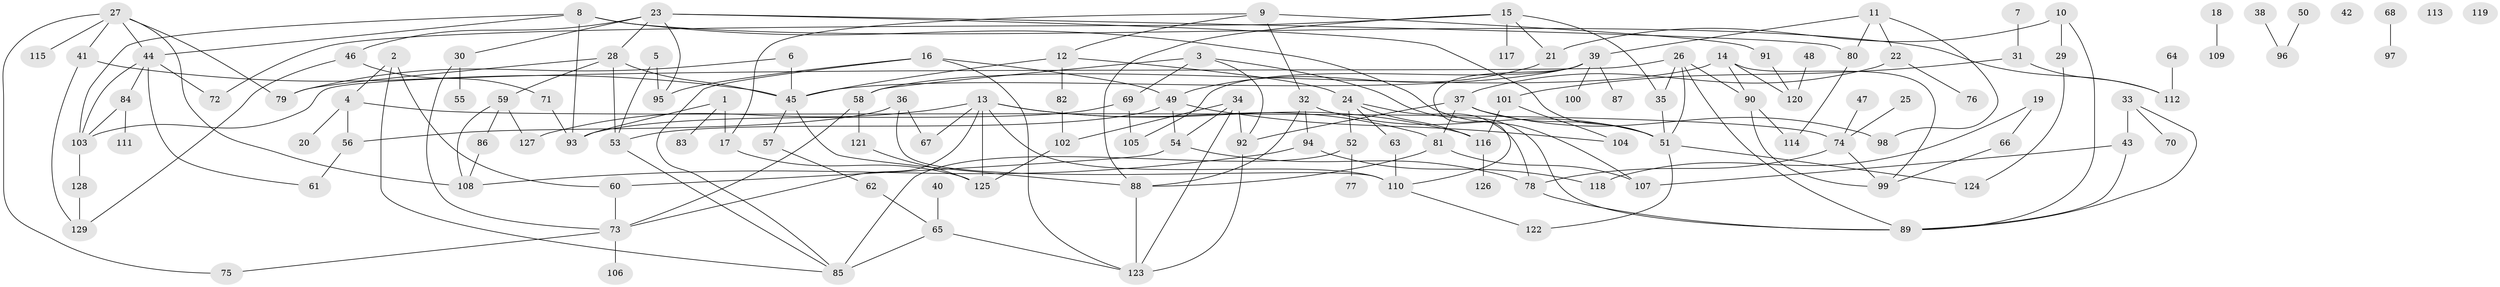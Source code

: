 // Generated by graph-tools (version 1.1) at 2025/12/03/09/25 04:12:56]
// undirected, 129 vertices, 190 edges
graph export_dot {
graph [start="1"]
  node [color=gray90,style=filled];
  1;
  2;
  3;
  4;
  5;
  6;
  7;
  8;
  9;
  10;
  11;
  12;
  13;
  14;
  15;
  16;
  17;
  18;
  19;
  20;
  21;
  22;
  23;
  24;
  25;
  26;
  27;
  28;
  29;
  30;
  31;
  32;
  33;
  34;
  35;
  36;
  37;
  38;
  39;
  40;
  41;
  42;
  43;
  44;
  45;
  46;
  47;
  48;
  49;
  50;
  51;
  52;
  53;
  54;
  55;
  56;
  57;
  58;
  59;
  60;
  61;
  62;
  63;
  64;
  65;
  66;
  67;
  68;
  69;
  70;
  71;
  72;
  73;
  74;
  75;
  76;
  77;
  78;
  79;
  80;
  81;
  82;
  83;
  84;
  85;
  86;
  87;
  88;
  89;
  90;
  91;
  92;
  93;
  94;
  95;
  96;
  97;
  98;
  99;
  100;
  101;
  102;
  103;
  104;
  105;
  106;
  107;
  108;
  109;
  110;
  111;
  112;
  113;
  114;
  115;
  116;
  117;
  118;
  119;
  120;
  121;
  122;
  123;
  124;
  125;
  126;
  127;
  128;
  129;
  1 -- 17;
  1 -- 83;
  1 -- 93;
  2 -- 4;
  2 -- 60;
  2 -- 85;
  3 -- 58;
  3 -- 69;
  3 -- 89;
  3 -- 92;
  4 -- 20;
  4 -- 56;
  4 -- 74;
  5 -- 53;
  5 -- 95;
  6 -- 45;
  6 -- 79;
  7 -- 31;
  8 -- 44;
  8 -- 93;
  8 -- 103;
  8 -- 107;
  8 -- 112;
  9 -- 12;
  9 -- 17;
  9 -- 32;
  9 -- 91;
  10 -- 21;
  10 -- 29;
  10 -- 89;
  11 -- 22;
  11 -- 39;
  11 -- 80;
  11 -- 98;
  12 -- 24;
  12 -- 45;
  12 -- 82;
  13 -- 67;
  13 -- 73;
  13 -- 81;
  13 -- 110;
  13 -- 116;
  13 -- 125;
  13 -- 127;
  14 -- 58;
  14 -- 90;
  14 -- 99;
  14 -- 120;
  15 -- 21;
  15 -- 35;
  15 -- 72;
  15 -- 88;
  15 -- 117;
  16 -- 49;
  16 -- 85;
  16 -- 95;
  16 -- 123;
  17 -- 125;
  18 -- 109;
  19 -- 66;
  19 -- 118;
  21 -- 49;
  22 -- 37;
  22 -- 76;
  23 -- 28;
  23 -- 30;
  23 -- 46;
  23 -- 51;
  23 -- 80;
  23 -- 95;
  24 -- 52;
  24 -- 63;
  24 -- 78;
  24 -- 116;
  25 -- 74;
  26 -- 35;
  26 -- 51;
  26 -- 89;
  26 -- 90;
  26 -- 103;
  27 -- 41;
  27 -- 44;
  27 -- 75;
  27 -- 79;
  27 -- 108;
  27 -- 115;
  28 -- 45;
  28 -- 53;
  28 -- 59;
  28 -- 79;
  29 -- 124;
  30 -- 55;
  30 -- 73;
  31 -- 101;
  31 -- 112;
  32 -- 51;
  32 -- 88;
  32 -- 94;
  33 -- 43;
  33 -- 70;
  33 -- 89;
  34 -- 54;
  34 -- 92;
  34 -- 102;
  34 -- 123;
  35 -- 51;
  36 -- 56;
  36 -- 67;
  36 -- 110;
  37 -- 51;
  37 -- 81;
  37 -- 92;
  37 -- 98;
  38 -- 96;
  39 -- 45;
  39 -- 87;
  39 -- 100;
  39 -- 105;
  39 -- 110;
  40 -- 65;
  41 -- 45;
  41 -- 129;
  43 -- 89;
  43 -- 107;
  44 -- 61;
  44 -- 72;
  44 -- 84;
  44 -- 103;
  45 -- 57;
  45 -- 88;
  46 -- 71;
  46 -- 129;
  47 -- 74;
  48 -- 120;
  49 -- 53;
  49 -- 54;
  49 -- 104;
  50 -- 96;
  51 -- 122;
  51 -- 124;
  52 -- 77;
  52 -- 85;
  53 -- 85;
  54 -- 60;
  54 -- 78;
  56 -- 61;
  57 -- 62;
  58 -- 73;
  58 -- 121;
  59 -- 86;
  59 -- 108;
  59 -- 127;
  60 -- 73;
  62 -- 65;
  63 -- 110;
  64 -- 112;
  65 -- 85;
  65 -- 123;
  66 -- 99;
  68 -- 97;
  69 -- 93;
  69 -- 105;
  71 -- 93;
  73 -- 75;
  73 -- 106;
  74 -- 78;
  74 -- 99;
  78 -- 89;
  80 -- 114;
  81 -- 88;
  81 -- 107;
  82 -- 102;
  84 -- 103;
  84 -- 111;
  86 -- 108;
  88 -- 123;
  90 -- 99;
  90 -- 114;
  91 -- 120;
  92 -- 123;
  94 -- 108;
  94 -- 118;
  101 -- 104;
  101 -- 116;
  102 -- 125;
  103 -- 128;
  110 -- 122;
  116 -- 126;
  121 -- 125;
  128 -- 129;
}

